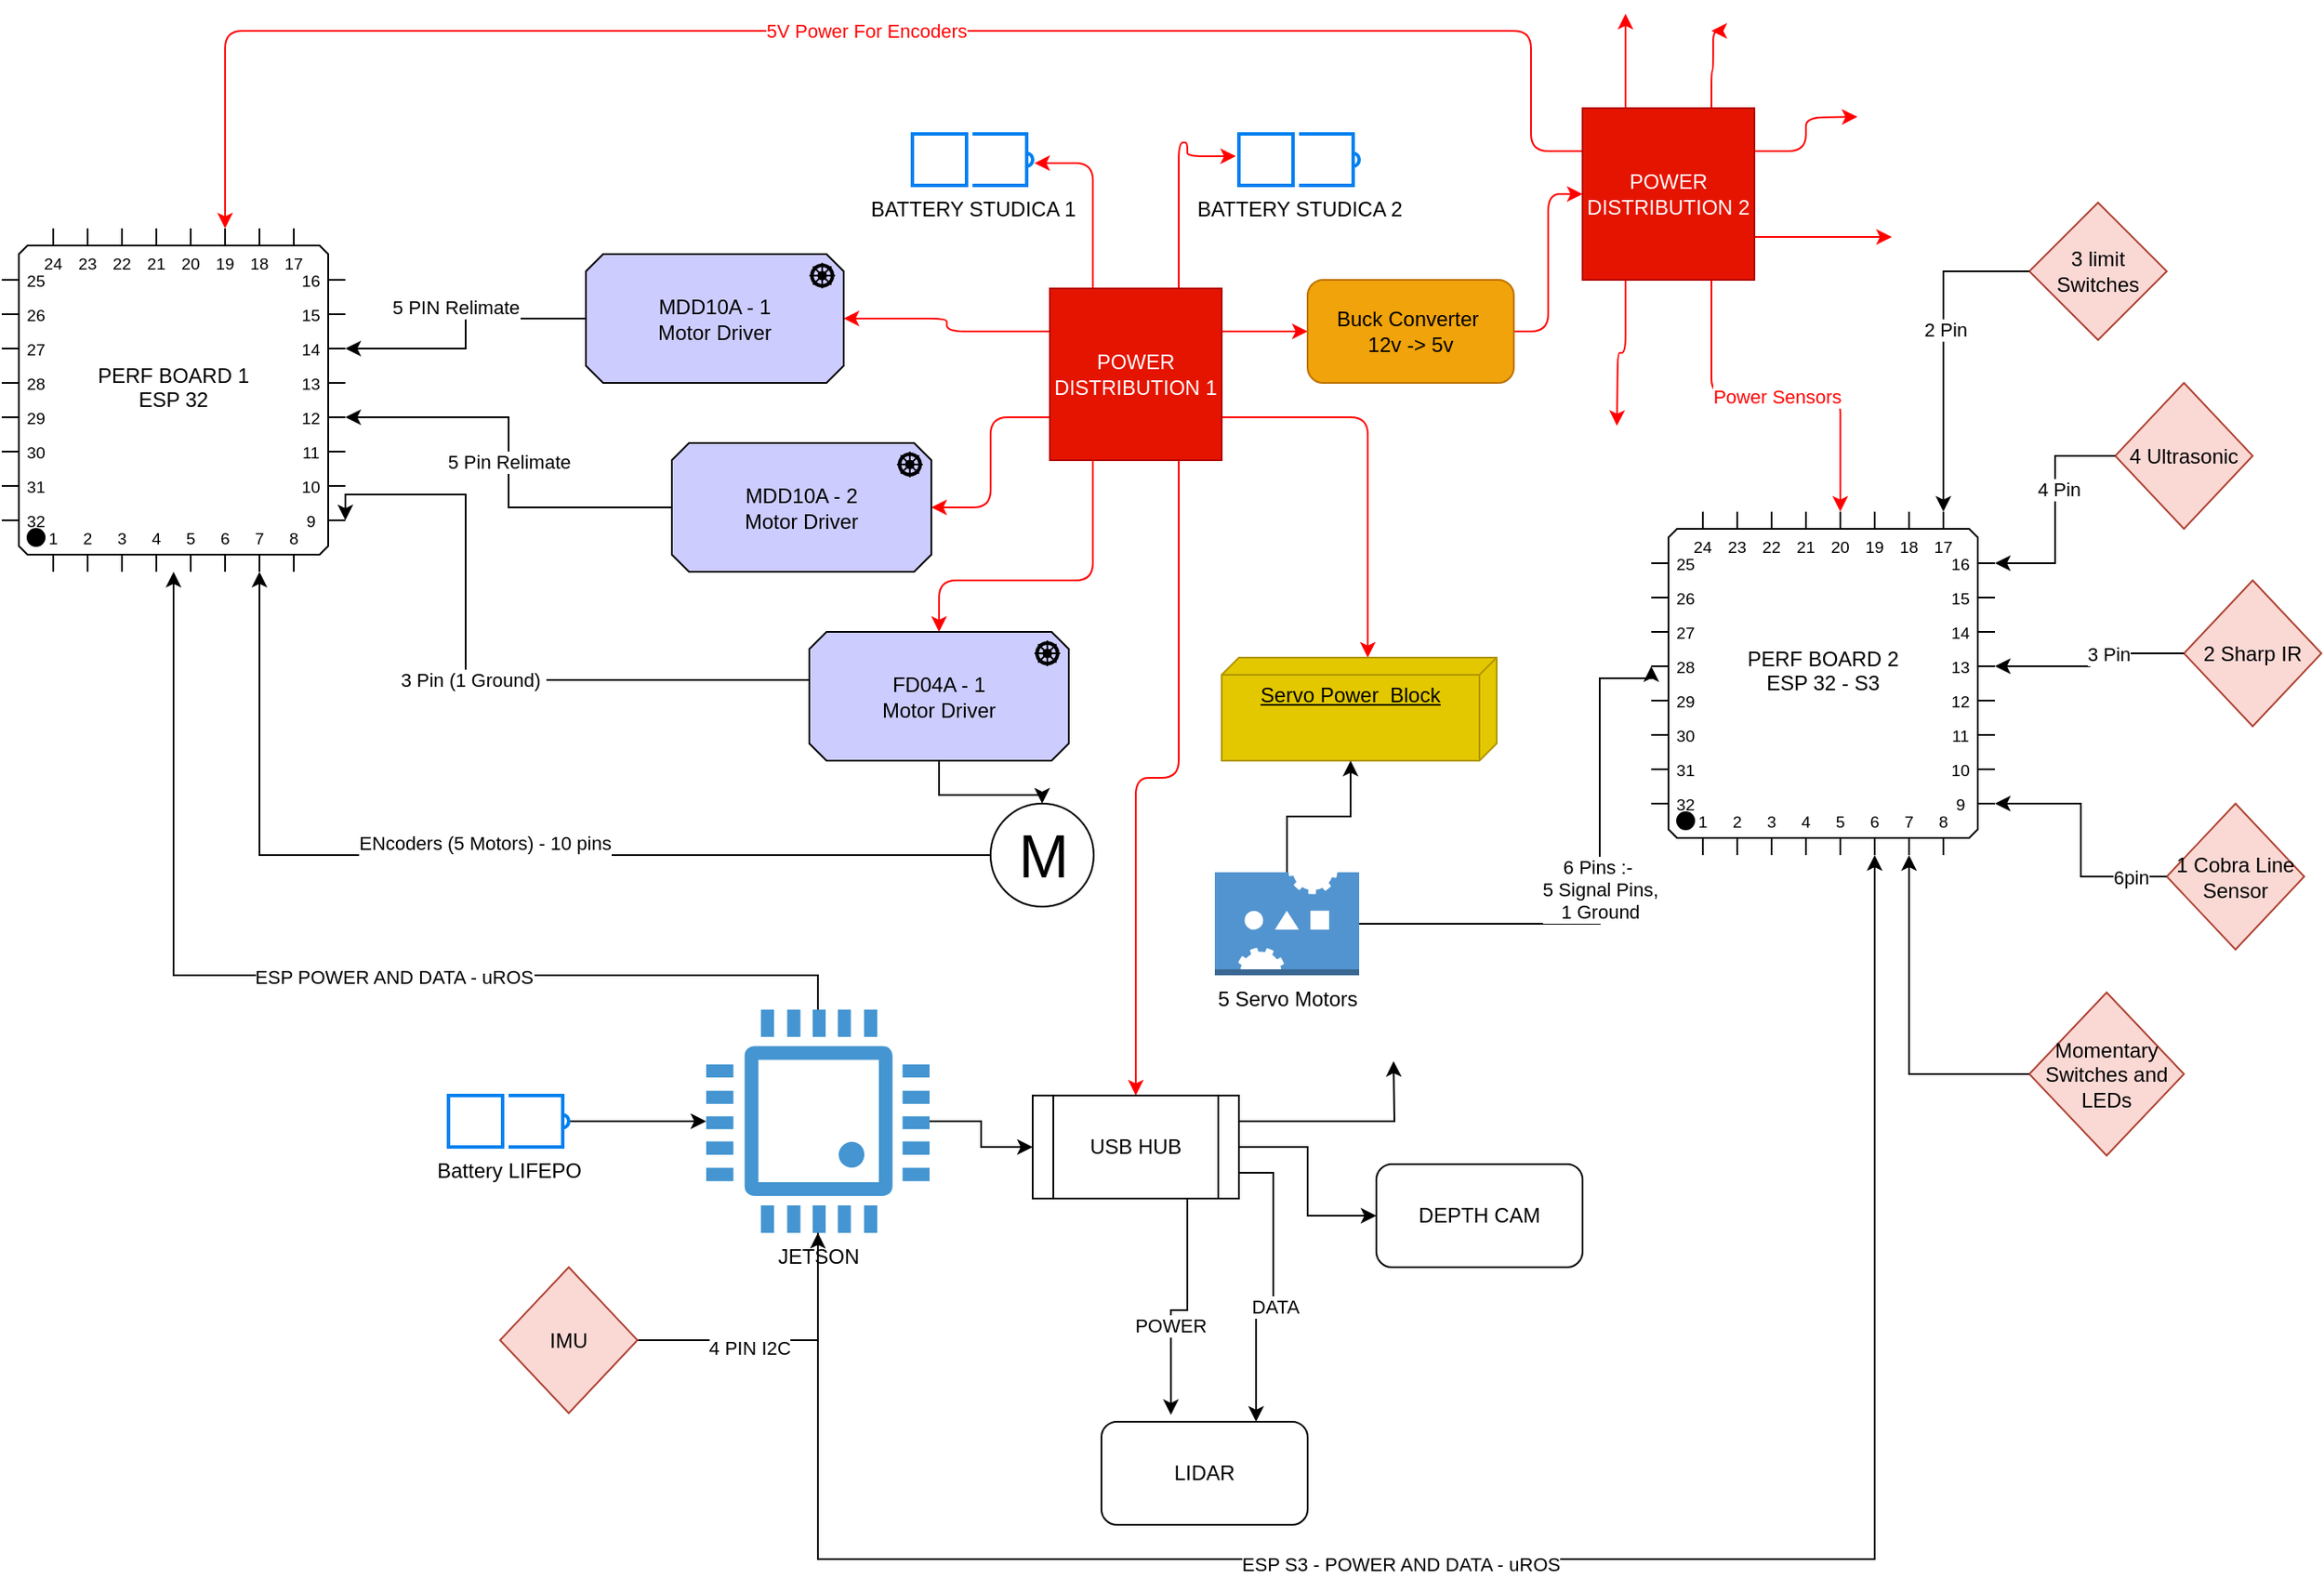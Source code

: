 <mxfile version="26.0.1">
  <diagram name="Page-1" id="1qmOgPKzZFlQN1dFzyP_">
    <mxGraphModel dx="2594" dy="1084" grid="1" gridSize="10" guides="1" tooltips="1" connect="1" arrows="1" fold="1" page="1" pageScale="1" pageWidth="850" pageHeight="1100" math="0" shadow="0">
      <root>
        <mxCell id="0" />
        <mxCell id="1" parent="0" />
        <mxCell id="G6_lsmgzaQWKK_gOInI7-3" style="edgeStyle=orthogonalEdgeStyle;rounded=1;orthogonalLoop=1;jettySize=auto;html=1;exitX=0.25;exitY=1;exitDx=0;exitDy=0;exitPerimeter=0;strokeColor=#FF0000;curved=0;entryX=0.5;entryY=0;entryDx=0;entryDy=0;entryPerimeter=0;" edge="1" parent="1" source="G6_lsmgzaQWKK_gOInI7-1" target="G6_lsmgzaQWKK_gOInI7-19">
          <mxGeometry relative="1" as="geometry">
            <mxPoint x="340" y="420" as="targetPoint" />
            <Array as="points">
              <mxPoint x="365" y="410" />
              <mxPoint x="276" y="410" />
            </Array>
          </mxGeometry>
        </mxCell>
        <mxCell id="G6_lsmgzaQWKK_gOInI7-4" style="edgeStyle=orthogonalEdgeStyle;rounded=1;orthogonalLoop=1;jettySize=auto;html=1;exitX=0;exitY=0.75;exitDx=0;exitDy=0;exitPerimeter=0;entryX=1;entryY=0.5;entryDx=0;entryDy=0;entryPerimeter=0;strokeColor=#FF0000;curved=0;" edge="1" parent="1" source="G6_lsmgzaQWKK_gOInI7-1" target="G6_lsmgzaQWKK_gOInI7-16">
          <mxGeometry relative="1" as="geometry">
            <mxPoint x="270" y="305" as="targetPoint" />
          </mxGeometry>
        </mxCell>
        <mxCell id="G6_lsmgzaQWKK_gOInI7-5" style="edgeStyle=orthogonalEdgeStyle;rounded=1;orthogonalLoop=1;jettySize=auto;html=1;exitX=0;exitY=0.25;exitDx=0;exitDy=0;exitPerimeter=0;entryX=1;entryY=0.5;entryDx=0;entryDy=0;entryPerimeter=0;strokeColor=#FF0000;curved=0;" edge="1" parent="1" source="G6_lsmgzaQWKK_gOInI7-1" target="G6_lsmgzaQWKK_gOInI7-15">
          <mxGeometry relative="1" as="geometry">
            <mxPoint x="270" y="250" as="targetPoint" />
          </mxGeometry>
        </mxCell>
        <mxCell id="G6_lsmgzaQWKK_gOInI7-6" style="edgeStyle=orthogonalEdgeStyle;rounded=1;orthogonalLoop=1;jettySize=auto;html=1;exitX=0.25;exitY=0;exitDx=0;exitDy=0;exitPerimeter=0;entryX=1.014;entryY=0.567;entryDx=0;entryDy=0;entryPerimeter=0;strokeColor=#FF0000;curved=0;" edge="1" parent="1" source="G6_lsmgzaQWKK_gOInI7-1" target="G6_lsmgzaQWKK_gOInI7-10">
          <mxGeometry relative="1" as="geometry">
            <mxPoint x="370" y="180" as="targetPoint" />
          </mxGeometry>
        </mxCell>
        <mxCell id="G6_lsmgzaQWKK_gOInI7-7" style="edgeStyle=orthogonalEdgeStyle;rounded=1;orthogonalLoop=1;jettySize=auto;html=1;exitX=0.75;exitY=0;exitDx=0;exitDy=0;exitPerimeter=0;entryX=-0.024;entryY=0.433;entryDx=0;entryDy=0;entryPerimeter=0;strokeColor=#FF0000;curved=0;" edge="1" parent="1" source="G6_lsmgzaQWKK_gOInI7-1" target="G6_lsmgzaQWKK_gOInI7-12">
          <mxGeometry relative="1" as="geometry">
            <mxPoint x="410" y="160" as="targetPoint" />
            <Array as="points">
              <mxPoint x="415" y="155" />
              <mxPoint x="420" y="155" />
              <mxPoint x="420" y="163" />
            </Array>
          </mxGeometry>
        </mxCell>
        <mxCell id="G6_lsmgzaQWKK_gOInI7-8" style="edgeStyle=orthogonalEdgeStyle;rounded=1;orthogonalLoop=1;jettySize=auto;html=1;exitX=1;exitY=0.25;exitDx=0;exitDy=0;exitPerimeter=0;strokeColor=#FF0000;curved=0;entryX=0;entryY=0.5;entryDx=0;entryDy=0;" edge="1" parent="1" source="G6_lsmgzaQWKK_gOInI7-1" target="G6_lsmgzaQWKK_gOInI7-69">
          <mxGeometry relative="1" as="geometry">
            <mxPoint x="480" y="265" as="targetPoint" />
          </mxGeometry>
        </mxCell>
        <mxCell id="G6_lsmgzaQWKK_gOInI7-9" style="edgeStyle=orthogonalEdgeStyle;rounded=1;orthogonalLoop=1;jettySize=auto;html=1;exitX=1;exitY=0.75;exitDx=0;exitDy=0;exitPerimeter=0;strokeColor=#FF0000;curved=0;entryX=0;entryY=0;entryDx=0;entryDy=75;entryPerimeter=0;" edge="1" parent="1" source="G6_lsmgzaQWKK_gOInI7-1" target="G6_lsmgzaQWKK_gOInI7-63">
          <mxGeometry relative="1" as="geometry">
            <mxPoint x="470" y="330" as="targetPoint" />
          </mxGeometry>
        </mxCell>
        <mxCell id="G6_lsmgzaQWKK_gOInI7-87" style="edgeStyle=orthogonalEdgeStyle;rounded=1;orthogonalLoop=1;jettySize=auto;html=1;exitX=0.75;exitY=1;exitDx=0;exitDy=0;exitPerimeter=0;strokeColor=#FF0000;align=center;verticalAlign=middle;fontFamily=Helvetica;fontSize=11;fontColor=default;labelBackgroundColor=default;endArrow=classic;curved=0;entryX=0.5;entryY=0;entryDx=0;entryDy=0;" edge="1" parent="1" source="G6_lsmgzaQWKK_gOInI7-1" target="G6_lsmgzaQWKK_gOInI7-99">
          <mxGeometry relative="1" as="geometry">
            <mxPoint x="411" y="790" as="targetPoint" />
          </mxGeometry>
        </mxCell>
        <mxCell id="G6_lsmgzaQWKK_gOInI7-1" value="POWER DISTRIBUTION 1" style="rounded=0;whiteSpace=wrap;html=1;points=[[0,0.25,0,0,0],[0,0.75,0,0,0],[0.25,0,0,0,0],[0.25,1,0,0,0],[0.75,0,0,0,0],[0.75,1,0,0,0],[1,0.25,0,0,0],[1,0.75,0,0,0]];fillColor=#e51400;fontColor=#ffffff;strokeColor=#B20000;" vertex="1" parent="1">
          <mxGeometry x="340" y="240" width="100" height="100" as="geometry" />
        </mxCell>
        <mxCell id="G6_lsmgzaQWKK_gOInI7-10" value="BATTERY STUDICA 1" style="html=1;verticalLabelPosition=bottom;align=center;labelBackgroundColor=#ffffff;verticalAlign=top;strokeWidth=2;strokeColor=#0080F0;shadow=0;dashed=0;shape=mxgraph.ios7.icons.battery;" vertex="1" parent="1">
          <mxGeometry x="260" y="150" width="70" height="30" as="geometry" />
        </mxCell>
        <mxCell id="G6_lsmgzaQWKK_gOInI7-12" value="BATTERY STUDICA 2&lt;div&gt;&lt;br&gt;&lt;/div&gt;" style="html=1;verticalLabelPosition=bottom;align=center;labelBackgroundColor=#ffffff;verticalAlign=top;strokeWidth=2;strokeColor=#0080F0;shadow=0;dashed=0;shape=mxgraph.ios7.icons.battery;" vertex="1" parent="1">
          <mxGeometry x="450" y="150" width="70" height="30" as="geometry" />
        </mxCell>
        <mxCell id="G6_lsmgzaQWKK_gOInI7-15" value="MDD10A - 1&lt;div&gt;Motor Driver&lt;/div&gt;" style="html=1;outlineConnect=0;whiteSpace=wrap;fillColor=#CCCCFF;shape=mxgraph.archimate3.application;appType=driver;archiType=oct;" vertex="1" parent="1">
          <mxGeometry x="70" y="220" width="150" height="75" as="geometry" />
        </mxCell>
        <mxCell id="G6_lsmgzaQWKK_gOInI7-16" value="MDD10A - 2&lt;div&gt;Motor Driver&lt;/div&gt;" style="html=1;outlineConnect=0;whiteSpace=wrap;fillColor=#CCCCFF;shape=mxgraph.archimate3.application;appType=driver;archiType=oct;" vertex="1" parent="1">
          <mxGeometry x="120" y="330" width="151" height="75" as="geometry" />
        </mxCell>
        <mxCell id="G6_lsmgzaQWKK_gOInI7-57" style="edgeStyle=orthogonalEdgeStyle;rounded=0;orthogonalLoop=1;jettySize=auto;html=1;entryX=0.5;entryY=0;entryDx=0;entryDy=0;" edge="1" parent="1" source="G6_lsmgzaQWKK_gOInI7-19" target="G6_lsmgzaQWKK_gOInI7-58">
          <mxGeometry relative="1" as="geometry">
            <mxPoint x="335.5" y="560" as="targetPoint" />
          </mxGeometry>
        </mxCell>
        <mxCell id="G6_lsmgzaQWKK_gOInI7-19" value="&lt;div&gt;FD04A - 1&lt;/div&gt;&lt;div&gt;Motor Driver&lt;/div&gt;" style="html=1;outlineConnect=0;whiteSpace=wrap;fillColor=#CCCCFF;shape=mxgraph.archimate3.application;appType=driver;archiType=oct;" vertex="1" parent="1">
          <mxGeometry x="200" y="440" width="151" height="75" as="geometry" />
        </mxCell>
        <mxCell id="G6_lsmgzaQWKK_gOInI7-21" value="PERF BOARD 1&lt;div&gt;ESP 32&lt;/div&gt;&lt;div&gt;&amp;nbsp;&lt;/div&gt;" style="shadow=0;dashed=0;align=center;html=1;strokeWidth=1;shape=mxgraph.electrical.logic_gates.qfp_ic;whiteSpace=wrap;labelNames=a,b,c,d,e,f,g,h,i,j,k,l,m,n,o,p,q,r,s,t,u,v,w,x,y,z,a1,b1,c1,d1,e1,f1,g1,h1,i1,j1,k1,l1,m1,n1;points=[[0,0,0,0,30],[0,0,0,0,50],[0,0,0,0,70],[0,0,0,0,90],[0,0,0,0,110],[0,0,0,0,130],[0,0,0,0,150],[0,0,0,0,170],[0,0,0,30,0],[0,0,0,50,0],[0,0,0,70,0],[0,0,0,90,0],[0,0,0,110,0],[0,0,0,130,0],[0,0,0,150,0],[0,0,0,170,0],[0,1,0,30,0],[0,1,0,50,0],[0,1,0,70,0],[0,1,0,90,0],[0,1,0,110,0],[0,1,0,130,0],[0,1,0,150,0],[0,1,0,170,0],[1,0,0,0,30],[1,0,0,0,50],[1,0,0,0,70],[1,0,0,0,90],[1,0,0,0,110],[1,0,0,0,130],[1,0,0,0,150],[1,0,0,0,170]];" vertex="1" parent="1">
          <mxGeometry x="-270" y="205" width="200" height="200" as="geometry" />
        </mxCell>
        <mxCell id="G6_lsmgzaQWKK_gOInI7-53" style="edgeStyle=orthogonalEdgeStyle;rounded=0;orthogonalLoop=1;jettySize=auto;html=1;entryX=1;entryY=0;entryDx=0;entryDy=70;entryPerimeter=0;" edge="1" parent="1" source="G6_lsmgzaQWKK_gOInI7-15" target="G6_lsmgzaQWKK_gOInI7-21">
          <mxGeometry relative="1" as="geometry" />
        </mxCell>
        <mxCell id="G6_lsmgzaQWKK_gOInI7-54" value="5 PIN Relimate" style="edgeLabel;html=1;align=center;verticalAlign=middle;resizable=0;points=[];" vertex="1" connectable="0" parent="G6_lsmgzaQWKK_gOInI7-53">
          <mxGeometry x="-0.194" y="-3" relative="1" as="geometry">
            <mxPoint x="-13" y="-4" as="offset" />
          </mxGeometry>
        </mxCell>
        <mxCell id="G6_lsmgzaQWKK_gOInI7-55" value="5 Pin Relimate" style="edgeStyle=orthogonalEdgeStyle;rounded=0;orthogonalLoop=1;jettySize=auto;html=1;entryX=1;entryY=0;entryDx=0;entryDy=110;entryPerimeter=0;" edge="1" parent="1" source="G6_lsmgzaQWKK_gOInI7-16" target="G6_lsmgzaQWKK_gOInI7-21">
          <mxGeometry relative="1" as="geometry" />
        </mxCell>
        <mxCell id="G6_lsmgzaQWKK_gOInI7-56" value="3 Pin (1 Ground)&amp;nbsp;" style="edgeStyle=orthogonalEdgeStyle;rounded=0;orthogonalLoop=1;jettySize=auto;html=1;entryX=1;entryY=0;entryDx=0;entryDy=170;entryPerimeter=0;" edge="1" parent="1" source="G6_lsmgzaQWKK_gOInI7-19" target="G6_lsmgzaQWKK_gOInI7-21">
          <mxGeometry relative="1" as="geometry">
            <Array as="points">
              <mxPoint y="468" />
              <mxPoint y="360" />
              <mxPoint x="-70" y="360" />
            </Array>
          </mxGeometry>
        </mxCell>
        <mxCell id="G6_lsmgzaQWKK_gOInI7-58" value="M" style="verticalLabelPosition=middle;shadow=0;dashed=0;align=center;html=1;verticalAlign=middle;strokeWidth=1;shape=ellipse;aspect=fixed;fontSize=35;" vertex="1" parent="1">
          <mxGeometry x="305.5" y="540" width="60" height="60" as="geometry" />
        </mxCell>
        <mxCell id="G6_lsmgzaQWKK_gOInI7-62" value="ENcoders (5 Motors) - 10 pins&lt;div&gt;&lt;br&gt;&lt;/div&gt;" style="edgeStyle=orthogonalEdgeStyle;rounded=0;orthogonalLoop=1;jettySize=auto;html=1;entryX=0;entryY=1;entryDx=150;entryDy=0;entryPerimeter=0;" edge="1" parent="1" source="G6_lsmgzaQWKK_gOInI7-58" target="G6_lsmgzaQWKK_gOInI7-21">
          <mxGeometry x="-0.001" relative="1" as="geometry">
            <mxPoint as="offset" />
          </mxGeometry>
        </mxCell>
        <mxCell id="G6_lsmgzaQWKK_gOInI7-63" value="Servo Power&amp;nbsp; Block" style="verticalAlign=top;align=center;spacingTop=8;spacingLeft=2;spacingRight=12;shape=cube;size=10;direction=south;fontStyle=4;html=1;whiteSpace=wrap;fillColor=#e3c800;fontColor=#000000;strokeColor=#B09500;" vertex="1" parent="1">
          <mxGeometry x="440" y="455" width="160" height="60" as="geometry" />
        </mxCell>
        <mxCell id="G6_lsmgzaQWKK_gOInI7-65" value="5 Servo Motors" style="outlineConnect=0;dashed=0;verticalLabelPosition=bottom;verticalAlign=top;align=center;html=1;shape=mxgraph.aws3.servo;fillColor=#5294CF;gradientColor=none;" vertex="1" parent="1">
          <mxGeometry x="436" y="580" width="84" height="60" as="geometry" />
        </mxCell>
        <mxCell id="G6_lsmgzaQWKK_gOInI7-66" style="edgeStyle=orthogonalEdgeStyle;rounded=0;orthogonalLoop=1;jettySize=auto;html=1;entryX=0;entryY=0;entryDx=60;entryDy=85;entryPerimeter=0;" edge="1" parent="1" source="G6_lsmgzaQWKK_gOInI7-65" target="G6_lsmgzaQWKK_gOInI7-63">
          <mxGeometry relative="1" as="geometry" />
        </mxCell>
        <mxCell id="G6_lsmgzaQWKK_gOInI7-71" style="edgeStyle=orthogonalEdgeStyle;rounded=1;orthogonalLoop=1;jettySize=auto;html=1;exitX=1;exitY=0.75;exitDx=0;exitDy=0;exitPerimeter=0;fillColor=#e51400;strokeColor=light-dark(#ff0000, #ffacac);fontColor=#FF0000;curved=0;" edge="1" parent="1" source="G6_lsmgzaQWKK_gOInI7-67">
          <mxGeometry relative="1" as="geometry">
            <mxPoint x="830" y="210" as="targetPoint" />
          </mxGeometry>
        </mxCell>
        <mxCell id="G6_lsmgzaQWKK_gOInI7-72" style="edgeStyle=orthogonalEdgeStyle;rounded=1;orthogonalLoop=1;jettySize=auto;html=1;exitX=1;exitY=0.25;exitDx=0;exitDy=0;exitPerimeter=0;fillColor=#e51400;strokeColor=light-dark(#ff0000, #ffacac);fontColor=#FF0000;curved=0;" edge="1" parent="1" source="G6_lsmgzaQWKK_gOInI7-67">
          <mxGeometry relative="1" as="geometry">
            <mxPoint x="810" y="140" as="targetPoint" />
          </mxGeometry>
        </mxCell>
        <mxCell id="G6_lsmgzaQWKK_gOInI7-73" style="edgeStyle=orthogonalEdgeStyle;rounded=1;orthogonalLoop=1;jettySize=auto;html=1;exitX=0.75;exitY=0;exitDx=0;exitDy=0;exitPerimeter=0;fillColor=#e51400;strokeColor=light-dark(#ff0000, #ffacac);fontColor=#FF0000;curved=0;" edge="1" parent="1" source="G6_lsmgzaQWKK_gOInI7-67">
          <mxGeometry relative="1" as="geometry">
            <mxPoint x="725" y="90" as="targetPoint" />
            <Array as="points">
              <mxPoint x="725" y="113" />
              <mxPoint x="726" y="90" />
            </Array>
          </mxGeometry>
        </mxCell>
        <mxCell id="G6_lsmgzaQWKK_gOInI7-74" style="edgeStyle=orthogonalEdgeStyle;rounded=1;orthogonalLoop=1;jettySize=auto;html=1;exitX=0.25;exitY=0;exitDx=0;exitDy=0;exitPerimeter=0;fillColor=#e51400;strokeColor=light-dark(#ff0000, #ffacac);fontColor=#FF0000;curved=0;" edge="1" parent="1" source="G6_lsmgzaQWKK_gOInI7-67">
          <mxGeometry relative="1" as="geometry">
            <mxPoint x="675" y="80" as="targetPoint" />
          </mxGeometry>
        </mxCell>
        <mxCell id="G6_lsmgzaQWKK_gOInI7-75" value="5V Power For Encoders" style="edgeStyle=orthogonalEdgeStyle;rounded=1;orthogonalLoop=1;jettySize=auto;html=1;exitX=0;exitY=0.25;exitDx=0;exitDy=0;exitPerimeter=0;fillColor=#e51400;strokeColor=light-dark(#ff0000, #ffacac);fontColor=#FF0000;curved=0;entryX=0;entryY=0;entryDx=130;entryDy=0;entryPerimeter=0;" edge="1" parent="1" source="G6_lsmgzaQWKK_gOInI7-67" target="G6_lsmgzaQWKK_gOInI7-21">
          <mxGeometry relative="1" as="geometry">
            <mxPoint x="600" y="70" as="targetPoint" />
            <Array as="points">
              <mxPoint x="620" y="160" />
              <mxPoint x="620" y="90" />
              <mxPoint x="-140" y="90" />
            </Array>
          </mxGeometry>
        </mxCell>
        <mxCell id="G6_lsmgzaQWKK_gOInI7-76" style="edgeStyle=orthogonalEdgeStyle;rounded=1;orthogonalLoop=1;jettySize=auto;html=1;exitX=0.25;exitY=1;exitDx=0;exitDy=0;exitPerimeter=0;fillColor=#e51400;strokeColor=light-dark(#ff0000, #ffacac);fontColor=#FF0000;curved=0;" edge="1" parent="1" source="G6_lsmgzaQWKK_gOInI7-67">
          <mxGeometry relative="1" as="geometry">
            <mxPoint x="670" y="320" as="targetPoint" />
          </mxGeometry>
        </mxCell>
        <mxCell id="G6_lsmgzaQWKK_gOInI7-77" value="Power Sensors" style="edgeStyle=orthogonalEdgeStyle;rounded=1;orthogonalLoop=1;jettySize=auto;html=1;exitX=0.75;exitY=1;exitDx=0;exitDy=0;exitPerimeter=0;fillColor=#e51400;strokeColor=light-dark(#ff0000, #ffacac);fontColor=#FF0000;curved=0;entryX=0;entryY=0;entryDx=110;entryDy=0;entryPerimeter=0;" edge="1" parent="1" source="G6_lsmgzaQWKK_gOInI7-67" target="G6_lsmgzaQWKK_gOInI7-78">
          <mxGeometry relative="1" as="geometry">
            <mxPoint x="725" y="320" as="targetPoint" />
          </mxGeometry>
        </mxCell>
        <mxCell id="G6_lsmgzaQWKK_gOInI7-67" value="POWER DISTRIBUTION 2" style="rounded=0;whiteSpace=wrap;html=1;points=[[0,0.25,0,0,0],[0,0.75,0,0,0],[0.25,0,0,0,0],[0.25,1,0,0,0],[0.75,0,0,0,0],[0.75,1,0,0,0],[1,0.25,0,0,0],[1,0.75,0,0,0]];fillColor=#e51400;fontColor=#ffffff;strokeColor=#B20000;" vertex="1" parent="1">
          <mxGeometry x="650" y="135" width="100" height="100" as="geometry" />
        </mxCell>
        <mxCell id="G6_lsmgzaQWKK_gOInI7-70" style="edgeStyle=orthogonalEdgeStyle;rounded=1;orthogonalLoop=1;jettySize=auto;html=1;fillColor=#e51400;strokeColor=light-dark(#ff0000, #ffacac);fontColor=#FF0000;curved=0;" edge="1" parent="1" source="G6_lsmgzaQWKK_gOInI7-69" target="G6_lsmgzaQWKK_gOInI7-67">
          <mxGeometry relative="1" as="geometry" />
        </mxCell>
        <mxCell id="G6_lsmgzaQWKK_gOInI7-69" value="Buck Converter&amp;nbsp;&lt;div&gt;12v -&amp;gt; 5v&lt;/div&gt;" style="rounded=1;whiteSpace=wrap;html=1;fillColor=#f0a30a;fontColor=#000000;strokeColor=#BD7000;" vertex="1" parent="1">
          <mxGeometry x="490" y="235" width="120" height="60" as="geometry" />
        </mxCell>
        <mxCell id="G6_lsmgzaQWKK_gOInI7-78" value="PERF BOARD 2&lt;div&gt;ESP 32 - S3&lt;/div&gt;&lt;div&gt;&amp;nbsp;&lt;/div&gt;" style="shadow=0;dashed=0;align=center;html=1;strokeWidth=1;shape=mxgraph.electrical.logic_gates.qfp_ic;whiteSpace=wrap;labelNames=a,b,c,d,e,f,g,h,i,j,k,l,m,n,o,p,q,r,s,t,u,v,w,x,y,z,a1,b1,c1,d1,e1,f1,g1,h1,i1,j1,k1,l1,m1,n1;points=[[0,0,0,0,30],[0,0,0,0,50],[0,0,0,0,70],[0,0,0,0,90],[0,0,0,0,110],[0,0,0,0,130],[0,0,0,0,150],[0,0,0,0,170],[0,0,0,30,0],[0,0,0,50,0],[0,0,0,70,0],[0,0,0,90,0],[0,0,0,110,0],[0,0,0,130,0],[0,0,0,150,0],[0,0,0,170,0],[0,1,0,30,0],[0,1,0,50,0],[0,1,0,70,0],[0,1,0,90,0],[0,1,0,110,0],[0,1,0,130,0],[0,1,0,150,0],[0,1,0,170,0],[1,0,0,0,30],[1,0,0,0,50],[1,0,0,0,70],[1,0,0,0,90],[1,0,0,0,110],[1,0,0,0,130],[1,0,0,0,150],[1,0,0,0,170]];" vertex="1" parent="1">
          <mxGeometry x="690" y="370" width="200" height="200" as="geometry" />
        </mxCell>
        <mxCell id="G6_lsmgzaQWKK_gOInI7-80" value="3 limit Switches" style="rhombus;whiteSpace=wrap;html=1;fillColor=#fad9d5;strokeColor=#ae4132;" vertex="1" parent="1">
          <mxGeometry x="910" y="190" width="80" height="80" as="geometry" />
        </mxCell>
        <mxCell id="G6_lsmgzaQWKK_gOInI7-81" value="4 Ultrasonic" style="rhombus;whiteSpace=wrap;html=1;fillColor=#fad9d5;strokeColor=#ae4132;" vertex="1" parent="1">
          <mxGeometry x="960" y="295" width="80" height="85" as="geometry" />
        </mxCell>
        <mxCell id="G6_lsmgzaQWKK_gOInI7-82" value="2 Sharp IR" style="rhombus;whiteSpace=wrap;html=1;fillColor=#fad9d5;strokeColor=#ae4132;" vertex="1" parent="1">
          <mxGeometry x="1000" y="410" width="80" height="85" as="geometry" />
        </mxCell>
        <mxCell id="G6_lsmgzaQWKK_gOInI7-84" value="6 Pins :-&amp;nbsp;&lt;br&gt;5 Signal Pins,&lt;div&gt;1 Ground&lt;/div&gt;" style="edgeStyle=orthogonalEdgeStyle;rounded=0;orthogonalLoop=1;jettySize=auto;html=1;exitX=1;exitY=0.5;exitDx=0;exitDy=0;exitPerimeter=0;entryX=0;entryY=0;entryDx=0;entryDy=90;entryPerimeter=0;" edge="1" parent="1" source="G6_lsmgzaQWKK_gOInI7-65" target="G6_lsmgzaQWKK_gOInI7-78">
          <mxGeometry relative="1" as="geometry">
            <Array as="points">
              <mxPoint x="660" y="610" />
              <mxPoint x="660" y="467" />
            </Array>
          </mxGeometry>
        </mxCell>
        <mxCell id="G6_lsmgzaQWKK_gOInI7-89" value="1 Cobra Line Sensor" style="rhombus;whiteSpace=wrap;html=1;fillColor=#fad9d5;strokeColor=#ae4132;" vertex="1" parent="1">
          <mxGeometry x="990" y="540" width="80" height="85" as="geometry" />
        </mxCell>
        <mxCell id="G6_lsmgzaQWKK_gOInI7-90" style="edgeStyle=orthogonalEdgeStyle;rounded=0;orthogonalLoop=1;jettySize=auto;html=1;entryX=0;entryY=0;entryDx=170;entryDy=0;entryPerimeter=0;" edge="1" parent="1" source="G6_lsmgzaQWKK_gOInI7-80" target="G6_lsmgzaQWKK_gOInI7-78">
          <mxGeometry relative="1" as="geometry" />
        </mxCell>
        <mxCell id="G6_lsmgzaQWKK_gOInI7-96" value="2 Pin" style="edgeLabel;html=1;align=center;verticalAlign=middle;resizable=0;points=[];" vertex="1" connectable="0" parent="G6_lsmgzaQWKK_gOInI7-90">
          <mxGeometry x="-0.121" y="1" relative="1" as="geometry">
            <mxPoint as="offset" />
          </mxGeometry>
        </mxCell>
        <mxCell id="G6_lsmgzaQWKK_gOInI7-91" style="edgeStyle=orthogonalEdgeStyle;rounded=0;orthogonalLoop=1;jettySize=auto;html=1;entryX=1;entryY=0;entryDx=0;entryDy=30;entryPerimeter=0;" edge="1" parent="1" source="G6_lsmgzaQWKK_gOInI7-81" target="G6_lsmgzaQWKK_gOInI7-78">
          <mxGeometry relative="1" as="geometry" />
        </mxCell>
        <mxCell id="G6_lsmgzaQWKK_gOInI7-95" value="4 Pin" style="edgeLabel;html=1;align=center;verticalAlign=middle;resizable=0;points=[];" vertex="1" connectable="0" parent="G6_lsmgzaQWKK_gOInI7-91">
          <mxGeometry x="-0.187" y="2" relative="1" as="geometry">
            <mxPoint as="offset" />
          </mxGeometry>
        </mxCell>
        <mxCell id="G6_lsmgzaQWKK_gOInI7-92" style="edgeStyle=orthogonalEdgeStyle;rounded=0;orthogonalLoop=1;jettySize=auto;html=1;entryX=1;entryY=0;entryDx=0;entryDy=90;entryPerimeter=0;" edge="1" parent="1" source="G6_lsmgzaQWKK_gOInI7-82" target="G6_lsmgzaQWKK_gOInI7-78">
          <mxGeometry relative="1" as="geometry" />
        </mxCell>
        <mxCell id="G6_lsmgzaQWKK_gOInI7-94" value="3 Pin" style="edgeLabel;html=1;align=center;verticalAlign=middle;resizable=0;points=[];" vertex="1" connectable="0" parent="G6_lsmgzaQWKK_gOInI7-92">
          <mxGeometry x="-0.253" relative="1" as="geometry">
            <mxPoint as="offset" />
          </mxGeometry>
        </mxCell>
        <mxCell id="G6_lsmgzaQWKK_gOInI7-93" style="edgeStyle=orthogonalEdgeStyle;rounded=0;orthogonalLoop=1;jettySize=auto;html=1;entryX=1;entryY=0;entryDx=0;entryDy=170;entryPerimeter=0;" edge="1" parent="1" source="G6_lsmgzaQWKK_gOInI7-89" target="G6_lsmgzaQWKK_gOInI7-78">
          <mxGeometry relative="1" as="geometry" />
        </mxCell>
        <mxCell id="G6_lsmgzaQWKK_gOInI7-97" value="6pin" style="edgeLabel;html=1;align=center;verticalAlign=middle;resizable=0;points=[];" vertex="1" connectable="0" parent="G6_lsmgzaQWKK_gOInI7-93">
          <mxGeometry x="-0.706" relative="1" as="geometry">
            <mxPoint as="offset" />
          </mxGeometry>
        </mxCell>
        <mxCell id="G6_lsmgzaQWKK_gOInI7-106" style="edgeStyle=orthogonalEdgeStyle;rounded=0;orthogonalLoop=1;jettySize=auto;html=1;exitX=1;exitY=0.25;exitDx=0;exitDy=0;" edge="1" parent="1" source="G6_lsmgzaQWKK_gOInI7-99">
          <mxGeometry relative="1" as="geometry">
            <mxPoint x="540" y="690" as="targetPoint" />
          </mxGeometry>
        </mxCell>
        <mxCell id="G6_lsmgzaQWKK_gOInI7-107" style="edgeStyle=orthogonalEdgeStyle;rounded=0;orthogonalLoop=1;jettySize=auto;html=1;entryX=0;entryY=0.5;entryDx=0;entryDy=0;" edge="1" parent="1" source="G6_lsmgzaQWKK_gOInI7-99" target="G6_lsmgzaQWKK_gOInI7-113">
          <mxGeometry relative="1" as="geometry">
            <mxPoint x="530" y="760" as="targetPoint" />
          </mxGeometry>
        </mxCell>
        <mxCell id="G6_lsmgzaQWKK_gOInI7-108" style="edgeStyle=orthogonalEdgeStyle;rounded=0;orthogonalLoop=1;jettySize=auto;html=1;exitX=0.75;exitY=1;exitDx=0;exitDy=0;entryX=0.337;entryY=-0.066;entryDx=0;entryDy=0;entryPerimeter=0;" edge="1" parent="1" source="G6_lsmgzaQWKK_gOInI7-99" target="G6_lsmgzaQWKK_gOInI7-110">
          <mxGeometry relative="1" as="geometry">
            <mxPoint x="400" y="880" as="targetPoint" />
          </mxGeometry>
        </mxCell>
        <mxCell id="G6_lsmgzaQWKK_gOInI7-111" value="POWER" style="edgeLabel;html=1;align=center;verticalAlign=middle;resizable=0;points=[];" vertex="1" connectable="0" parent="G6_lsmgzaQWKK_gOInI7-108">
          <mxGeometry x="0.225" y="-1" relative="1" as="geometry">
            <mxPoint as="offset" />
          </mxGeometry>
        </mxCell>
        <mxCell id="G6_lsmgzaQWKK_gOInI7-109" style="edgeStyle=orthogonalEdgeStyle;rounded=0;orthogonalLoop=1;jettySize=auto;html=1;exitX=1;exitY=0.75;exitDx=0;exitDy=0;entryX=0.75;entryY=0;entryDx=0;entryDy=0;" edge="1" parent="1" source="G6_lsmgzaQWKK_gOInI7-99" target="G6_lsmgzaQWKK_gOInI7-110">
          <mxGeometry relative="1" as="geometry">
            <mxPoint x="460" y="860" as="targetPoint" />
          </mxGeometry>
        </mxCell>
        <mxCell id="G6_lsmgzaQWKK_gOInI7-112" value="DATA" style="edgeLabel;html=1;align=center;verticalAlign=middle;resizable=0;points=[];" vertex="1" connectable="0" parent="G6_lsmgzaQWKK_gOInI7-109">
          <mxGeometry x="0.119" y="1" relative="1" as="geometry">
            <mxPoint as="offset" />
          </mxGeometry>
        </mxCell>
        <mxCell id="G6_lsmgzaQWKK_gOInI7-99" value="USB HUB" style="shape=process;whiteSpace=wrap;html=1;backgroundOutline=1;" vertex="1" parent="1">
          <mxGeometry x="330" y="710" width="120" height="60" as="geometry" />
        </mxCell>
        <mxCell id="G6_lsmgzaQWKK_gOInI7-103" style="edgeStyle=orthogonalEdgeStyle;rounded=0;orthogonalLoop=1;jettySize=auto;html=1;entryX=0;entryY=0.5;entryDx=0;entryDy=0;" edge="1" parent="1" source="G6_lsmgzaQWKK_gOInI7-102" target="G6_lsmgzaQWKK_gOInI7-99">
          <mxGeometry relative="1" as="geometry" />
        </mxCell>
        <mxCell id="G6_lsmgzaQWKK_gOInI7-118" style="edgeStyle=orthogonalEdgeStyle;rounded=0;orthogonalLoop=1;jettySize=auto;html=1;" edge="1" parent="1" source="G6_lsmgzaQWKK_gOInI7-102" target="G6_lsmgzaQWKK_gOInI7-21">
          <mxGeometry relative="1" as="geometry">
            <Array as="points">
              <mxPoint x="205" y="640" />
              <mxPoint x="-170" y="640" />
            </Array>
          </mxGeometry>
        </mxCell>
        <mxCell id="G6_lsmgzaQWKK_gOInI7-119" value="ESP POWER AND DATA - uROS" style="edgeLabel;html=1;align=center;verticalAlign=middle;resizable=0;points=[];" vertex="1" connectable="0" parent="G6_lsmgzaQWKK_gOInI7-118">
          <mxGeometry x="-0.152" y="1" relative="1" as="geometry">
            <mxPoint as="offset" />
          </mxGeometry>
        </mxCell>
        <mxCell id="G6_lsmgzaQWKK_gOInI7-102" value="JETSON" style="pointerEvents=1;shadow=0;dashed=0;html=1;strokeColor=none;fillColor=#4495D1;labelPosition=center;verticalLabelPosition=bottom;verticalAlign=top;align=center;outlineConnect=0;shape=mxgraph.veeam.cpu;points=[];" vertex="1" parent="1">
          <mxGeometry x="140" y="660" width="130" height="130" as="geometry" />
        </mxCell>
        <mxCell id="G6_lsmgzaQWKK_gOInI7-105" style="edgeStyle=orthogonalEdgeStyle;rounded=0;orthogonalLoop=1;jettySize=auto;html=1;" edge="1" parent="1" source="G6_lsmgzaQWKK_gOInI7-104" target="G6_lsmgzaQWKK_gOInI7-102">
          <mxGeometry relative="1" as="geometry" />
        </mxCell>
        <mxCell id="G6_lsmgzaQWKK_gOInI7-104" value="Battery LIFEPO" style="html=1;verticalLabelPosition=bottom;align=center;labelBackgroundColor=#ffffff;verticalAlign=top;strokeWidth=2;strokeColor=#0080F0;shadow=0;dashed=0;shape=mxgraph.ios7.icons.battery;" vertex="1" parent="1">
          <mxGeometry x="-10" y="710" width="70" height="30" as="geometry" />
        </mxCell>
        <mxCell id="G6_lsmgzaQWKK_gOInI7-110" value="LIDAR" style="rounded=1;whiteSpace=wrap;html=1;" vertex="1" parent="1">
          <mxGeometry x="370" y="900" width="120" height="60" as="geometry" />
        </mxCell>
        <mxCell id="G6_lsmgzaQWKK_gOInI7-113" value="DEPTH CAM" style="rounded=1;whiteSpace=wrap;html=1;" vertex="1" parent="1">
          <mxGeometry x="530" y="750" width="120" height="60" as="geometry" />
        </mxCell>
        <mxCell id="G6_lsmgzaQWKK_gOInI7-115" style="edgeStyle=orthogonalEdgeStyle;rounded=0;orthogonalLoop=1;jettySize=auto;html=1;" edge="1" parent="1" source="G6_lsmgzaQWKK_gOInI7-114" target="G6_lsmgzaQWKK_gOInI7-102">
          <mxGeometry relative="1" as="geometry" />
        </mxCell>
        <mxCell id="G6_lsmgzaQWKK_gOInI7-116" value="4 PIN I2C" style="edgeLabel;html=1;align=center;verticalAlign=middle;resizable=0;points=[];" vertex="1" connectable="0" parent="G6_lsmgzaQWKK_gOInI7-115">
          <mxGeometry x="-0.232" y="-4" relative="1" as="geometry">
            <mxPoint as="offset" />
          </mxGeometry>
        </mxCell>
        <mxCell id="G6_lsmgzaQWKK_gOInI7-114" value="IMU" style="rhombus;whiteSpace=wrap;html=1;fillColor=#fad9d5;strokeColor=#ae4132;" vertex="1" parent="1">
          <mxGeometry x="20" y="810" width="80" height="85" as="geometry" />
        </mxCell>
        <mxCell id="G6_lsmgzaQWKK_gOInI7-120" style="edgeStyle=orthogonalEdgeStyle;rounded=0;orthogonalLoop=1;jettySize=auto;html=1;entryX=0;entryY=1;entryDx=130;entryDy=0;entryPerimeter=0;" edge="1" parent="1" source="G6_lsmgzaQWKK_gOInI7-102" target="G6_lsmgzaQWKK_gOInI7-78">
          <mxGeometry relative="1" as="geometry">
            <Array as="points">
              <mxPoint x="205" y="980" />
              <mxPoint x="820" y="980" />
            </Array>
          </mxGeometry>
        </mxCell>
        <mxCell id="G6_lsmgzaQWKK_gOInI7-122" value="ESP S3 - POWER AND DATA - uROS" style="edgeLabel;html=1;align=center;verticalAlign=middle;resizable=0;points=[];" vertex="1" connectable="0" parent="G6_lsmgzaQWKK_gOInI7-120">
          <mxGeometry x="-0.132" y="-3" relative="1" as="geometry">
            <mxPoint x="1" as="offset" />
          </mxGeometry>
        </mxCell>
        <mxCell id="G6_lsmgzaQWKK_gOInI7-123" value="Momentary Switches and LEDs" style="rhombus;whiteSpace=wrap;html=1;fillColor=#fad9d5;strokeColor=#ae4132;" vertex="1" parent="1">
          <mxGeometry x="910" y="650" width="90" height="95" as="geometry" />
        </mxCell>
        <mxCell id="G6_lsmgzaQWKK_gOInI7-124" style="edgeStyle=orthogonalEdgeStyle;rounded=0;orthogonalLoop=1;jettySize=auto;html=1;entryX=0;entryY=1;entryDx=150;entryDy=0;entryPerimeter=0;" edge="1" parent="1" source="G6_lsmgzaQWKK_gOInI7-123" target="G6_lsmgzaQWKK_gOInI7-78">
          <mxGeometry relative="1" as="geometry" />
        </mxCell>
      </root>
    </mxGraphModel>
  </diagram>
</mxfile>
